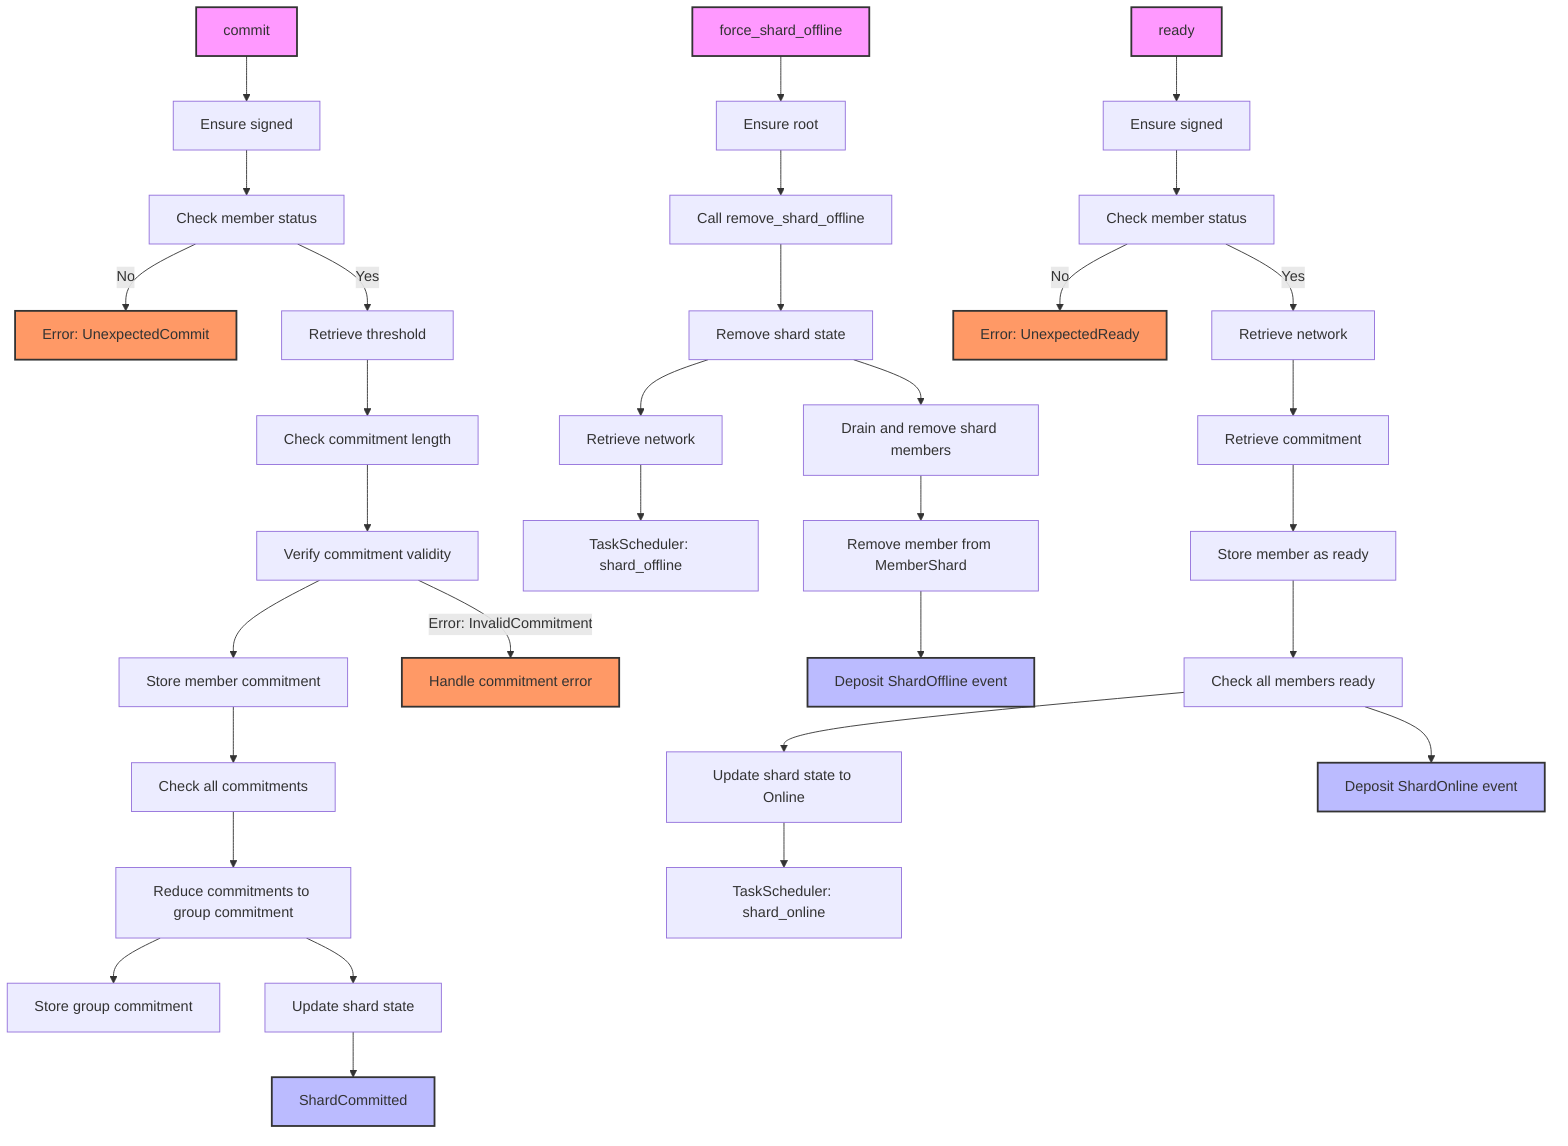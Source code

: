 graph TD;
        X[commit] --> Y[Ensure signed];
        Y --> Z[Check member status];
        Z -->|No| AA[Error: UnexpectedCommit];
        Z -->|Yes| AB[Retrieve threshold];
        AB --> AC[Check commitment length];
        AC --> AD[Verify commitment validity];
        AD --> AE[Store member commitment];
        AE --> AF[Check all commitments];
        AF --> AG[Reduce commitments to group commitment];
        AG --> AH[Store group commitment];
        AG --> AI[Update shard state];
        AI --> AJ[Deposit ShardCommitted event];
        AJ[ShardCommitted];

        AD -->|Error: InvalidCommitment| AK[Handle commitment error];


        X2[force_shard_offline] --> Y2[Ensure root];
        Y2 --> Z2[Call remove_shard_offline];
        Z2 --> AA2[Remove shard state];
        AA2 --> AB2[Retrieve network];
        AB2 --> AC2[TaskScheduler: shard_offline];
        AA2 --> AD2[Drain and remove shard members];
        AD2 --> AE2[Remove member from MemberShard];
        AE2 --> AF2[Deposit ShardOffline event];

        X1[ready] --> Y1[Ensure signed];
        Y1 --> Z1[Check member status];
        Z1 -->|No| AA1[Error: UnexpectedReady];
        Z1 -->|Yes| AB1[Retrieve network];
        AB1 --> AC1[Retrieve commitment];
        AC1 --> AD1[Store member as ready];
        AD1 --> AE1[Check all members ready];
        AE1 --> AF1[Update shard state to Online];
        AE1 --> AG1[Deposit ShardOnline event];
        AF1 --> AH1[TaskScheduler: shard_online];





style X fill:#f9f,stroke:#333,stroke-width:2px;
style AK fill:#f96,stroke:#333,stroke-width:2px;
style AA fill:#f96,stroke:#333,stroke-width:2px;
style AJ fill:#bbf,stroke:#333,stroke-width:2px;
style X2 fill:#f9f,stroke:#333,stroke-width:2px;
style AF2 fill:#bbf,stroke:#333,stroke-width:2px;
style X1 fill:#f9f,stroke:#333,stroke-width:2px;
style AA1 fill:#f96,stroke:#333,stroke-width:2px;
style AG1 fill:#bbf,stroke:#333,stroke-width:2px;